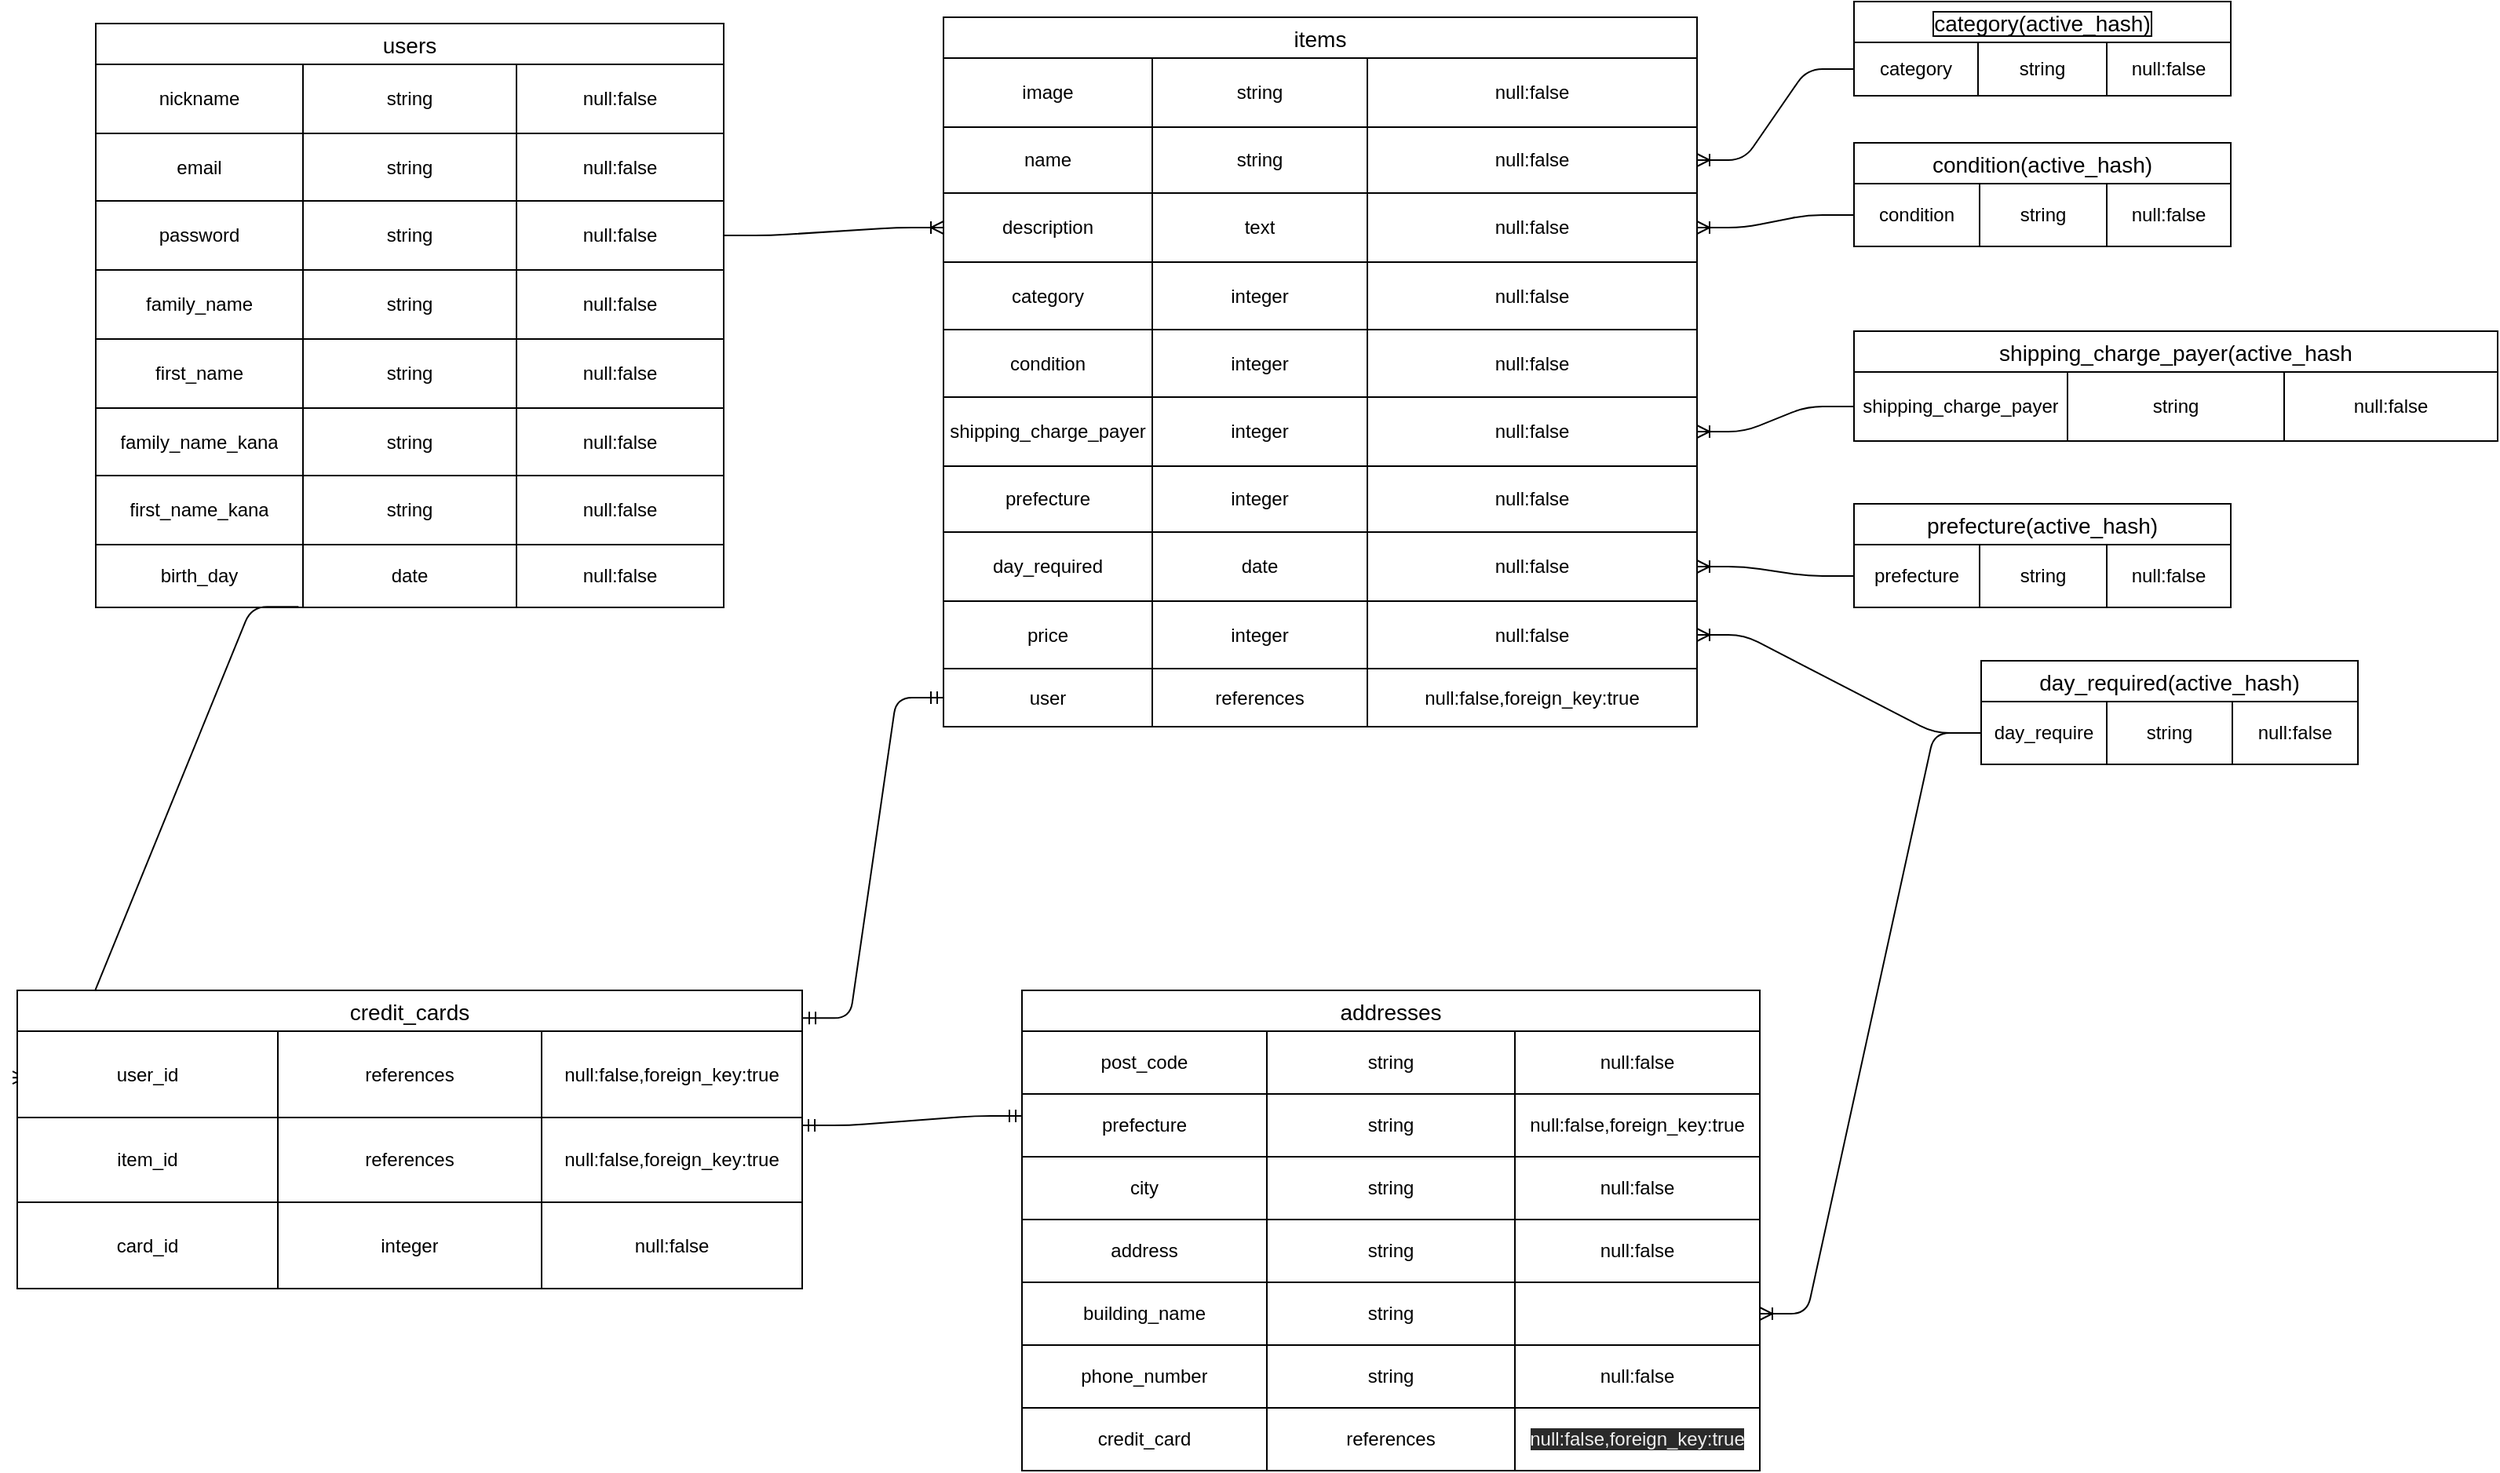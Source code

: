 <mxfile version="13.6.5">
    <diagram id="Ioe0COpA0mMvLBcvBAmR" name="ページ1">
        <mxGraphModel dx="1711" dy="649" grid="1" gridSize="10" guides="1" tooltips="1" connect="0" arrows="0" fold="1" page="1" pageScale="1" pageWidth="827" pageHeight="1169" math="0" shadow="0">
            <root>
                <mxCell id="0"/>
                <mxCell id="1" parent="0"/>
                <mxCell id="202" value="items" style="swimlane;fontStyle=0;childLayout=stackLayout;horizontal=1;startSize=26;horizontalStack=0;resizeParent=1;resizeParentMax=0;resizeLast=0;collapsible=1;marginBottom=0;align=center;fontSize=14;" parent="1" vertex="1">
                    <mxGeometry x="460" y="40" width="480" height="452" as="geometry"/>
                </mxCell>
                <mxCell id="159" value="" style="shape=table;html=1;whiteSpace=wrap;startSize=0;container=1;collapsible=0;childLayout=tableLayout;" parent="202" vertex="1">
                    <mxGeometry y="26" width="480" height="426" as="geometry"/>
                </mxCell>
                <mxCell id="160" value="" style="shape=partialRectangle;html=1;whiteSpace=wrap;collapsible=0;dropTarget=0;pointerEvents=0;fillColor=none;top=0;left=0;bottom=0;right=0;points=[[0,0.5],[1,0.5]];portConstraint=eastwest;" parent="159" vertex="1">
                    <mxGeometry width="480" height="44" as="geometry"/>
                </mxCell>
                <mxCell id="161" value="image" style="shape=partialRectangle;html=1;whiteSpace=wrap;connectable=0;overflow=hidden;fillColor=none;top=0;left=0;bottom=0;right=0;" parent="160" vertex="1">
                    <mxGeometry width="133" height="44" as="geometry"/>
                </mxCell>
                <mxCell id="162" value="string" style="shape=partialRectangle;html=1;whiteSpace=wrap;connectable=0;overflow=hidden;fillColor=none;top=0;left=0;bottom=0;right=0;" parent="160" vertex="1">
                    <mxGeometry x="133" width="137" height="44" as="geometry"/>
                </mxCell>
                <mxCell id="163" value="&lt;span&gt;null:false&lt;/span&gt;" style="shape=partialRectangle;html=1;whiteSpace=wrap;connectable=0;overflow=hidden;fillColor=none;top=0;left=0;bottom=0;right=0;" parent="160" vertex="1">
                    <mxGeometry x="270" width="210" height="44" as="geometry"/>
                </mxCell>
                <mxCell id="164" value="" style="shape=partialRectangle;html=1;whiteSpace=wrap;collapsible=0;dropTarget=0;pointerEvents=0;fillColor=none;top=0;left=0;bottom=0;right=0;points=[[0,0.5],[1,0.5]];portConstraint=eastwest;" parent="159" vertex="1">
                    <mxGeometry y="44" width="480" height="42" as="geometry"/>
                </mxCell>
                <mxCell id="165" value="name" style="shape=partialRectangle;html=1;whiteSpace=wrap;connectable=0;overflow=hidden;fillColor=none;top=0;left=0;bottom=0;right=0;" parent="164" vertex="1">
                    <mxGeometry width="133" height="42" as="geometry"/>
                </mxCell>
                <mxCell id="166" value="string" style="shape=partialRectangle;html=1;whiteSpace=wrap;connectable=0;overflow=hidden;fillColor=none;top=0;left=0;bottom=0;right=0;" parent="164" vertex="1">
                    <mxGeometry x="133" width="137" height="42" as="geometry"/>
                </mxCell>
                <mxCell id="167" value="&lt;span&gt;null:false&lt;/span&gt;" style="shape=partialRectangle;html=1;whiteSpace=wrap;connectable=0;overflow=hidden;fillColor=none;top=0;left=0;bottom=0;right=0;" parent="164" vertex="1">
                    <mxGeometry x="270" width="210" height="42" as="geometry"/>
                </mxCell>
                <mxCell id="168" value="" style="shape=partialRectangle;html=1;whiteSpace=wrap;collapsible=0;dropTarget=0;pointerEvents=0;fillColor=none;top=0;left=0;bottom=0;right=0;points=[[0,0.5],[1,0.5]];portConstraint=eastwest;" parent="159" vertex="1">
                    <mxGeometry y="86" width="480" height="44" as="geometry"/>
                </mxCell>
                <mxCell id="169" value="description" style="shape=partialRectangle;html=1;whiteSpace=wrap;connectable=0;overflow=hidden;fillColor=none;top=0;left=0;bottom=0;right=0;" parent="168" vertex="1">
                    <mxGeometry width="133" height="44" as="geometry"/>
                </mxCell>
                <mxCell id="170" value="text" style="shape=partialRectangle;html=1;whiteSpace=wrap;connectable=0;overflow=hidden;fillColor=none;top=0;left=0;bottom=0;right=0;" parent="168" vertex="1">
                    <mxGeometry x="133" width="137" height="44" as="geometry"/>
                </mxCell>
                <mxCell id="171" value="&lt;span&gt;null:false&lt;/span&gt;" style="shape=partialRectangle;html=1;whiteSpace=wrap;connectable=0;overflow=hidden;fillColor=none;top=0;left=0;bottom=0;right=0;" parent="168" vertex="1">
                    <mxGeometry x="270" width="210" height="44" as="geometry"/>
                </mxCell>
                <mxCell id="172" value="" style="shape=partialRectangle;html=1;whiteSpace=wrap;collapsible=0;dropTarget=0;pointerEvents=0;fillColor=none;top=0;left=0;bottom=0;right=0;points=[[0,0.5],[1,0.5]];portConstraint=eastwest;" parent="159" vertex="1">
                    <mxGeometry y="130" width="480" height="43" as="geometry"/>
                </mxCell>
                <mxCell id="173" value="category" style="shape=partialRectangle;html=1;whiteSpace=wrap;connectable=0;overflow=hidden;fillColor=none;top=0;left=0;bottom=0;right=0;" parent="172" vertex="1">
                    <mxGeometry width="133" height="43" as="geometry"/>
                </mxCell>
                <mxCell id="174" value="integer" style="shape=partialRectangle;html=1;whiteSpace=wrap;connectable=0;overflow=hidden;fillColor=none;top=0;left=0;bottom=0;right=0;" parent="172" vertex="1">
                    <mxGeometry x="133" width="137" height="43" as="geometry"/>
                </mxCell>
                <mxCell id="175" value="&lt;span&gt;null:false&lt;/span&gt;" style="shape=partialRectangle;html=1;whiteSpace=wrap;connectable=0;overflow=hidden;fillColor=none;top=0;left=0;bottom=0;right=0;" parent="172" vertex="1">
                    <mxGeometry x="270" width="210" height="43" as="geometry"/>
                </mxCell>
                <mxCell id="176" value="" style="shape=partialRectangle;html=1;whiteSpace=wrap;collapsible=0;dropTarget=0;pointerEvents=0;fillColor=none;top=0;left=0;bottom=0;right=0;points=[[0,0.5],[1,0.5]];portConstraint=eastwest;" parent="159" vertex="1">
                    <mxGeometry y="173" width="480" height="43" as="geometry"/>
                </mxCell>
                <mxCell id="177" value="condition" style="shape=partialRectangle;html=1;whiteSpace=wrap;connectable=0;overflow=hidden;fillColor=none;top=0;left=0;bottom=0;right=0;" parent="176" vertex="1">
                    <mxGeometry width="133" height="43" as="geometry"/>
                </mxCell>
                <mxCell id="178" value="integer" style="shape=partialRectangle;html=1;whiteSpace=wrap;connectable=0;overflow=hidden;fillColor=none;top=0;left=0;bottom=0;right=0;" parent="176" vertex="1">
                    <mxGeometry x="133" width="137" height="43" as="geometry"/>
                </mxCell>
                <mxCell id="179" value="&lt;span&gt;null:false&lt;/span&gt;" style="shape=partialRectangle;html=1;whiteSpace=wrap;connectable=0;overflow=hidden;fillColor=none;top=0;left=0;bottom=0;right=0;" parent="176" vertex="1">
                    <mxGeometry x="270" width="210" height="43" as="geometry"/>
                </mxCell>
                <mxCell id="180" value="" style="shape=partialRectangle;html=1;whiteSpace=wrap;collapsible=0;dropTarget=0;pointerEvents=0;fillColor=none;top=0;left=0;bottom=0;right=0;points=[[0,0.5],[1,0.5]];portConstraint=eastwest;" parent="159" vertex="1">
                    <mxGeometry y="216" width="480" height="44" as="geometry"/>
                </mxCell>
                <mxCell id="181" value="shipping_charge_payer" style="shape=partialRectangle;html=1;whiteSpace=wrap;connectable=0;overflow=hidden;fillColor=none;top=0;left=0;bottom=0;right=0;" parent="180" vertex="1">
                    <mxGeometry width="133" height="44" as="geometry"/>
                </mxCell>
                <mxCell id="182" value="integer" style="shape=partialRectangle;html=1;whiteSpace=wrap;connectable=0;overflow=hidden;fillColor=none;top=0;left=0;bottom=0;right=0;" parent="180" vertex="1">
                    <mxGeometry x="133" width="137" height="44" as="geometry"/>
                </mxCell>
                <mxCell id="183" value="&lt;span&gt;null:false&lt;/span&gt;" style="shape=partialRectangle;html=1;whiteSpace=wrap;connectable=0;overflow=hidden;fillColor=none;top=0;left=0;bottom=0;right=0;" parent="180" vertex="1">
                    <mxGeometry x="270" width="210" height="44" as="geometry"/>
                </mxCell>
                <mxCell id="184" value="" style="shape=partialRectangle;html=1;whiteSpace=wrap;collapsible=0;dropTarget=0;pointerEvents=0;fillColor=none;top=0;left=0;bottom=0;right=0;points=[[0,0.5],[1,0.5]];portConstraint=eastwest;" parent="159" vertex="1">
                    <mxGeometry y="260" width="480" height="42" as="geometry"/>
                </mxCell>
                <mxCell id="185" value="prefecture" style="shape=partialRectangle;html=1;whiteSpace=wrap;connectable=0;overflow=hidden;fillColor=none;top=0;left=0;bottom=0;right=0;" parent="184" vertex="1">
                    <mxGeometry width="133" height="42" as="geometry"/>
                </mxCell>
                <mxCell id="186" value="&lt;span&gt;integer&lt;/span&gt;" style="shape=partialRectangle;html=1;whiteSpace=wrap;connectable=0;overflow=hidden;fillColor=none;top=0;left=0;bottom=0;right=0;" parent="184" vertex="1">
                    <mxGeometry x="133" width="137" height="42" as="geometry"/>
                </mxCell>
                <mxCell id="187" value="&lt;span&gt;null:false&lt;/span&gt;" style="shape=partialRectangle;html=1;whiteSpace=wrap;connectable=0;overflow=hidden;fillColor=none;top=0;left=0;bottom=0;right=0;" parent="184" vertex="1">
                    <mxGeometry x="270" width="210" height="42" as="geometry"/>
                </mxCell>
                <mxCell id="188" value="" style="shape=partialRectangle;html=1;whiteSpace=wrap;collapsible=0;dropTarget=0;pointerEvents=0;fillColor=none;top=0;left=0;bottom=0;right=0;points=[[0,0.5],[1,0.5]];portConstraint=eastwest;" parent="159" vertex="1">
                    <mxGeometry y="302" width="480" height="44" as="geometry"/>
                </mxCell>
                <mxCell id="189" value="day_required" style="shape=partialRectangle;html=1;whiteSpace=wrap;connectable=0;overflow=hidden;fillColor=none;top=0;left=0;bottom=0;right=0;" parent="188" vertex="1">
                    <mxGeometry width="133" height="44" as="geometry"/>
                </mxCell>
                <mxCell id="190" value="date" style="shape=partialRectangle;html=1;whiteSpace=wrap;connectable=0;overflow=hidden;fillColor=none;top=0;left=0;bottom=0;right=0;" parent="188" vertex="1">
                    <mxGeometry x="133" width="137" height="44" as="geometry"/>
                </mxCell>
                <mxCell id="191" value="&lt;span&gt;null:false&lt;/span&gt;" style="shape=partialRectangle;html=1;whiteSpace=wrap;connectable=0;overflow=hidden;fillColor=none;top=0;left=0;bottom=0;right=0;" parent="188" vertex="1">
                    <mxGeometry x="270" width="210" height="44" as="geometry"/>
                </mxCell>
                <mxCell id="192" value="" style="shape=partialRectangle;html=1;whiteSpace=wrap;collapsible=0;dropTarget=0;pointerEvents=0;fillColor=none;top=0;left=0;bottom=0;right=0;points=[[0,0.5],[1,0.5]];portConstraint=eastwest;" parent="159" vertex="1">
                    <mxGeometry y="346" width="480" height="43" as="geometry"/>
                </mxCell>
                <mxCell id="193" value="price" style="shape=partialRectangle;html=1;whiteSpace=wrap;connectable=0;overflow=hidden;fillColor=none;top=0;left=0;bottom=0;right=0;" parent="192" vertex="1">
                    <mxGeometry width="133" height="43" as="geometry"/>
                </mxCell>
                <mxCell id="194" value="integer" style="shape=partialRectangle;html=1;whiteSpace=wrap;connectable=0;overflow=hidden;fillColor=none;top=0;left=0;bottom=0;right=0;" parent="192" vertex="1">
                    <mxGeometry x="133" width="137" height="43" as="geometry"/>
                </mxCell>
                <mxCell id="195" value="&lt;span&gt;null:false&lt;/span&gt;" style="shape=partialRectangle;html=1;whiteSpace=wrap;connectable=0;overflow=hidden;fillColor=none;top=0;left=0;bottom=0;right=0;" parent="192" vertex="1">
                    <mxGeometry x="270" width="210" height="43" as="geometry"/>
                </mxCell>
                <mxCell id="207" value="" style="shape=partialRectangle;html=1;whiteSpace=wrap;collapsible=0;dropTarget=0;pointerEvents=0;fillColor=none;top=0;left=0;bottom=0;right=0;points=[[0,0.5],[1,0.5]];portConstraint=eastwest;" parent="159" vertex="1">
                    <mxGeometry y="389" width="480" height="37" as="geometry"/>
                </mxCell>
                <mxCell id="208" value="user" style="shape=partialRectangle;html=1;whiteSpace=wrap;connectable=0;overflow=hidden;fillColor=none;top=0;left=0;bottom=0;right=0;" parent="207" vertex="1">
                    <mxGeometry width="133" height="37" as="geometry"/>
                </mxCell>
                <mxCell id="209" value="references" style="shape=partialRectangle;html=1;whiteSpace=wrap;connectable=0;overflow=hidden;fillColor=none;top=0;left=0;bottom=0;right=0;" parent="207" vertex="1">
                    <mxGeometry x="133" width="137" height="37" as="geometry"/>
                </mxCell>
                <mxCell id="210" value="&lt;span&gt;null:false,foreign_key:true&lt;br&gt;&lt;/span&gt;" style="shape=partialRectangle;html=1;whiteSpace=wrap;connectable=0;overflow=hidden;fillColor=none;top=0;left=0;bottom=0;right=0;" parent="207" vertex="1">
                    <mxGeometry x="270" width="210" height="37" as="geometry"/>
                </mxCell>
                <mxCell id="252" value="shipping_charge_payer(active_hash" style="swimlane;fontStyle=0;childLayout=stackLayout;horizontal=1;startSize=26;horizontalStack=0;resizeParent=1;resizeParentMax=0;resizeLast=0;collapsible=1;marginBottom=0;align=center;fontSize=14;" parent="1" vertex="1">
                    <mxGeometry x="1040" y="240" width="410" height="70" as="geometry"/>
                </mxCell>
                <mxCell id="232" value="" style="shape=table;html=1;whiteSpace=wrap;startSize=0;container=1;collapsible=0;childLayout=tableLayout;" parent="252" vertex="1">
                    <mxGeometry y="26" width="410" height="44" as="geometry"/>
                </mxCell>
                <mxCell id="233" value="" style="shape=partialRectangle;html=1;whiteSpace=wrap;collapsible=0;dropTarget=0;pointerEvents=0;fillColor=none;top=0;left=0;bottom=0;right=0;points=[[0,0.5],[1,0.5]];portConstraint=eastwest;" parent="232" vertex="1">
                    <mxGeometry width="410" height="44" as="geometry"/>
                </mxCell>
                <mxCell id="234" value="shipping_charge_payer" style="shape=partialRectangle;html=1;whiteSpace=wrap;connectable=0;overflow=hidden;fillColor=none;top=0;left=0;bottom=0;right=0;" parent="233" vertex="1">
                    <mxGeometry width="136" height="44" as="geometry"/>
                </mxCell>
                <mxCell id="235" value="&lt;span&gt;string&lt;/span&gt;" style="shape=partialRectangle;html=1;whiteSpace=wrap;connectable=0;overflow=hidden;fillColor=none;top=0;left=0;bottom=0;right=0;" parent="233" vertex="1">
                    <mxGeometry x="136" width="138" height="44" as="geometry"/>
                </mxCell>
                <mxCell id="236" value="&lt;span&gt;null:false&lt;/span&gt;" style="shape=partialRectangle;html=1;whiteSpace=wrap;connectable=0;overflow=hidden;fillColor=none;top=0;left=0;bottom=0;right=0;" parent="233" vertex="1">
                    <mxGeometry x="274" width="136" height="44" as="geometry"/>
                </mxCell>
                <mxCell id="253" value="condition(active_hash)" style="swimlane;fontStyle=0;childLayout=stackLayout;horizontal=1;startSize=26;horizontalStack=0;resizeParent=1;resizeParentMax=0;resizeLast=0;collapsible=1;marginBottom=0;align=center;fontSize=14;" parent="1" vertex="1">
                    <mxGeometry x="1040" y="120" width="240" height="66" as="geometry"/>
                </mxCell>
                <mxCell id="237" value="" style="shape=table;html=1;whiteSpace=wrap;startSize=0;container=1;collapsible=0;childLayout=tableLayout;" parent="253" vertex="1">
                    <mxGeometry y="26" width="240" height="40" as="geometry"/>
                </mxCell>
                <mxCell id="238" value="" style="shape=partialRectangle;html=1;whiteSpace=wrap;collapsible=0;dropTarget=0;pointerEvents=0;fillColor=none;top=0;left=0;bottom=0;right=0;points=[[0,0.5],[1,0.5]];portConstraint=eastwest;" parent="237" vertex="1">
                    <mxGeometry width="240" height="40" as="geometry"/>
                </mxCell>
                <mxCell id="239" value="condition" style="shape=partialRectangle;html=1;whiteSpace=wrap;connectable=0;overflow=hidden;fillColor=none;top=0;left=0;bottom=0;right=0;" parent="238" vertex="1">
                    <mxGeometry width="80" height="40" as="geometry"/>
                </mxCell>
                <mxCell id="240" value="&lt;span&gt;string&lt;/span&gt;" style="shape=partialRectangle;html=1;whiteSpace=wrap;connectable=0;overflow=hidden;fillColor=none;top=0;left=0;bottom=0;right=0;" parent="238" vertex="1">
                    <mxGeometry x="80" width="81" height="40" as="geometry"/>
                </mxCell>
                <mxCell id="241" value="&lt;span&gt;null:false&lt;/span&gt;" style="shape=partialRectangle;html=1;whiteSpace=wrap;connectable=0;overflow=hidden;fillColor=none;top=0;left=0;bottom=0;right=0;" parent="238" vertex="1">
                    <mxGeometry x="161" width="79" height="40" as="geometry"/>
                </mxCell>
                <mxCell id="251" value="prefecture(active_hash)" style="swimlane;fontStyle=0;childLayout=stackLayout;horizontal=1;startSize=26;horizontalStack=0;resizeParent=1;resizeParentMax=0;resizeLast=0;collapsible=1;marginBottom=0;align=center;fontSize=14;" parent="1" vertex="1">
                    <mxGeometry x="1040" y="350" width="240" height="66" as="geometry"/>
                </mxCell>
                <mxCell id="227" value="" style="shape=table;html=1;whiteSpace=wrap;startSize=0;container=1;collapsible=0;childLayout=tableLayout;" parent="251" vertex="1">
                    <mxGeometry y="26" width="240" height="40" as="geometry"/>
                </mxCell>
                <mxCell id="228" value="" style="shape=partialRectangle;html=1;whiteSpace=wrap;collapsible=0;dropTarget=0;pointerEvents=0;fillColor=none;top=0;left=0;bottom=0;right=0;points=[[0,0.5],[1,0.5]];portConstraint=eastwest;" parent="227" vertex="1">
                    <mxGeometry width="240" height="40" as="geometry"/>
                </mxCell>
                <mxCell id="229" value="prefecture" style="shape=partialRectangle;html=1;whiteSpace=wrap;connectable=0;overflow=hidden;fillColor=none;top=0;left=0;bottom=0;right=0;" parent="228" vertex="1">
                    <mxGeometry width="80" height="40" as="geometry"/>
                </mxCell>
                <mxCell id="230" value="&lt;span&gt;string&lt;/span&gt;" style="shape=partialRectangle;html=1;whiteSpace=wrap;connectable=0;overflow=hidden;fillColor=none;top=0;left=0;bottom=0;right=0;" parent="228" vertex="1">
                    <mxGeometry x="80" width="81" height="40" as="geometry"/>
                </mxCell>
                <mxCell id="231" value="&lt;span&gt;null:false&lt;/span&gt;" style="shape=partialRectangle;html=1;whiteSpace=wrap;connectable=0;overflow=hidden;fillColor=none;top=0;left=0;bottom=0;right=0;" parent="228" vertex="1">
                    <mxGeometry x="161" width="79" height="40" as="geometry"/>
                </mxCell>
                <mxCell id="247" value="category(active_hash)" style="swimlane;fontStyle=0;childLayout=stackLayout;horizontal=1;startSize=26;horizontalStack=0;resizeParent=1;resizeParentMax=0;resizeLast=0;collapsible=1;marginBottom=0;align=center;fontSize=14;labelBorderColor=#000000;" parent="1" vertex="1">
                    <mxGeometry x="1040" y="30" width="240" height="60" as="geometry"/>
                </mxCell>
                <mxCell id="222" value="" style="shape=table;html=1;whiteSpace=wrap;startSize=0;container=1;collapsible=0;childLayout=tableLayout;" parent="247" vertex="1">
                    <mxGeometry y="26" width="240" height="34" as="geometry"/>
                </mxCell>
                <mxCell id="223" value="" style="shape=partialRectangle;html=1;whiteSpace=wrap;collapsible=0;dropTarget=0;pointerEvents=0;fillColor=none;top=0;left=0;bottom=0;right=0;points=[[0,0.5],[1,0.5]];portConstraint=eastwest;" parent="222" vertex="1">
                    <mxGeometry width="240" height="34" as="geometry"/>
                </mxCell>
                <mxCell id="224" value="category" style="shape=partialRectangle;html=1;whiteSpace=wrap;connectable=0;overflow=hidden;fillColor=none;top=0;left=0;bottom=0;right=0;" parent="223" vertex="1">
                    <mxGeometry width="79" height="34" as="geometry"/>
                </mxCell>
                <mxCell id="225" value="string" style="shape=partialRectangle;html=1;whiteSpace=wrap;connectable=0;overflow=hidden;fillColor=none;top=0;left=0;bottom=0;right=0;" parent="223" vertex="1">
                    <mxGeometry x="79" width="82" height="34" as="geometry"/>
                </mxCell>
                <mxCell id="226" value="null:false" style="shape=partialRectangle;html=1;whiteSpace=wrap;connectable=0;overflow=hidden;fillColor=none;top=0;left=0;bottom=0;right=0;" parent="223" vertex="1">
                    <mxGeometry x="161" width="79" height="34" as="geometry"/>
                </mxCell>
                <mxCell id="254" value="" style="edgeStyle=entityRelationEdgeStyle;fontSize=12;html=1;endArrow=ERoneToMany;" edge="1" parent="1" source="238" target="168">
                    <mxGeometry width="100" height="100" relative="1" as="geometry">
                        <mxPoint x="940" y="216" as="sourcePoint"/>
                        <mxPoint x="1020" y="140" as="targetPoint"/>
                    </mxGeometry>
                </mxCell>
                <mxCell id="255" value="" style="edgeStyle=entityRelationEdgeStyle;fontSize=12;html=1;endArrow=ERoneToMany;" edge="1" parent="1" source="223" target="164">
                    <mxGeometry width="100" height="100" relative="1" as="geometry">
                        <mxPoint x="990" y="60" as="sourcePoint"/>
                        <mxPoint x="1030" y="150" as="targetPoint"/>
                    </mxGeometry>
                </mxCell>
                <mxCell id="256" value="" style="edgeStyle=entityRelationEdgeStyle;fontSize=12;html=1;endArrow=ERoneToMany;" edge="1" parent="1" source="233" target="180">
                    <mxGeometry width="100" height="100" relative="1" as="geometry">
                        <mxPoint x="830" y="250" as="sourcePoint"/>
                        <mxPoint x="930" y="150" as="targetPoint"/>
                    </mxGeometry>
                </mxCell>
                <mxCell id="257" value="" style="edgeStyle=entityRelationEdgeStyle;fontSize=12;html=1;endArrow=ERoneToMany;" edge="1" parent="1" source="228" target="188">
                    <mxGeometry width="100" height="100" relative="1" as="geometry">
                        <mxPoint x="1030" y="390" as="sourcePoint"/>
                        <mxPoint x="930" y="150" as="targetPoint"/>
                    </mxGeometry>
                </mxCell>
                <mxCell id="258" value="" style="edgeStyle=entityRelationEdgeStyle;fontSize=12;html=1;endArrow=ERoneToMany;" edge="1" parent="1" source="213" target="192">
                    <mxGeometry width="100" height="100" relative="1" as="geometry">
                        <mxPoint x="1030" y="490" as="sourcePoint"/>
                        <mxPoint x="930" y="150" as="targetPoint"/>
                    </mxGeometry>
                </mxCell>
                <mxCell id="120" value="users" style="swimlane;fontStyle=0;childLayout=stackLayout;horizontal=1;startSize=26;horizontalStack=0;resizeParent=1;resizeParentMax=0;resizeLast=0;collapsible=1;marginBottom=0;align=center;fontSize=14;" parent="1" vertex="1">
                    <mxGeometry x="-80" y="44" width="400" height="372" as="geometry"/>
                </mxCell>
                <mxCell id="124" value="" style="shape=table;html=1;whiteSpace=wrap;startSize=0;container=1;collapsible=0;childLayout=tableLayout;" parent="120" vertex="1">
                    <mxGeometry y="26" width="400" height="346" as="geometry"/>
                </mxCell>
                <mxCell id="125" value="" style="shape=partialRectangle;html=1;whiteSpace=wrap;collapsible=0;dropTarget=0;pointerEvents=0;fillColor=none;top=0;left=0;bottom=0;right=0;points=[[0,0.5],[1,0.5]];portConstraint=eastwest;" parent="124" vertex="1">
                    <mxGeometry width="400" height="44" as="geometry"/>
                </mxCell>
                <mxCell id="126" value="nickname" style="shape=partialRectangle;html=1;whiteSpace=wrap;connectable=0;overflow=hidden;fillColor=none;top=0;left=0;bottom=0;right=0;" parent="125" vertex="1">
                    <mxGeometry width="132" height="44" as="geometry"/>
                </mxCell>
                <mxCell id="127" value="string" style="shape=partialRectangle;html=1;whiteSpace=wrap;connectable=0;overflow=hidden;fillColor=none;top=0;left=0;bottom=0;right=0;" parent="125" vertex="1">
                    <mxGeometry x="132" width="136" height="44" as="geometry"/>
                </mxCell>
                <mxCell id="128" value="null:false" style="shape=partialRectangle;html=1;whiteSpace=wrap;connectable=0;overflow=hidden;fillColor=none;top=0;left=0;bottom=0;right=0;" parent="125" vertex="1">
                    <mxGeometry x="268" width="132" height="44" as="geometry"/>
                </mxCell>
                <mxCell id="129" value="" style="shape=partialRectangle;html=1;whiteSpace=wrap;collapsible=0;dropTarget=0;pointerEvents=0;fillColor=none;top=0;left=0;bottom=0;right=0;points=[[0,0.5],[1,0.5]];portConstraint=eastwest;" parent="124" vertex="1">
                    <mxGeometry y="44" width="400" height="43" as="geometry"/>
                </mxCell>
                <mxCell id="130" value="email" style="shape=partialRectangle;html=1;whiteSpace=wrap;connectable=0;overflow=hidden;fillColor=none;top=0;left=0;bottom=0;right=0;" parent="129" vertex="1">
                    <mxGeometry width="132" height="43" as="geometry"/>
                </mxCell>
                <mxCell id="131" value="&lt;span&gt;string&lt;/span&gt;" style="shape=partialRectangle;html=1;whiteSpace=wrap;connectable=0;overflow=hidden;fillColor=none;top=0;left=0;bottom=0;right=0;" parent="129" vertex="1">
                    <mxGeometry x="132" width="136" height="43" as="geometry"/>
                </mxCell>
                <mxCell id="132" value="&lt;span&gt;null:false&lt;/span&gt;" style="shape=partialRectangle;html=1;whiteSpace=wrap;connectable=0;overflow=hidden;fillColor=none;top=0;left=0;bottom=0;right=0;" parent="129" vertex="1">
                    <mxGeometry x="268" width="132" height="43" as="geometry"/>
                </mxCell>
                <mxCell id="133" value="" style="shape=partialRectangle;html=1;whiteSpace=wrap;collapsible=0;dropTarget=0;pointerEvents=0;fillColor=none;top=0;left=0;bottom=0;right=0;points=[[0,0.5],[1,0.5]];portConstraint=eastwest;" parent="124" vertex="1">
                    <mxGeometry y="87" width="400" height="44" as="geometry"/>
                </mxCell>
                <mxCell id="134" value="password" style="shape=partialRectangle;html=1;whiteSpace=wrap;connectable=0;overflow=hidden;fillColor=none;top=0;left=0;bottom=0;right=0;" parent="133" vertex="1">
                    <mxGeometry width="132" height="44" as="geometry"/>
                </mxCell>
                <mxCell id="135" value="&lt;span&gt;string&lt;/span&gt;" style="shape=partialRectangle;html=1;whiteSpace=wrap;connectable=0;overflow=hidden;fillColor=none;top=0;left=0;bottom=0;right=0;" parent="133" vertex="1">
                    <mxGeometry x="132" width="136" height="44" as="geometry"/>
                </mxCell>
                <mxCell id="136" value="&lt;span&gt;null:false&lt;/span&gt;" style="shape=partialRectangle;html=1;whiteSpace=wrap;connectable=0;overflow=hidden;fillColor=none;top=0;left=0;bottom=0;right=0;" parent="133" vertex="1">
                    <mxGeometry x="268" width="132" height="44" as="geometry"/>
                </mxCell>
                <mxCell id="137" value="" style="shape=partialRectangle;html=1;whiteSpace=wrap;collapsible=0;dropTarget=0;pointerEvents=0;fillColor=none;top=0;left=0;bottom=0;right=0;points=[[0,0.5],[1,0.5]];portConstraint=eastwest;" parent="124" vertex="1">
                    <mxGeometry y="131" width="400" height="44" as="geometry"/>
                </mxCell>
                <mxCell id="138" value="family_name" style="shape=partialRectangle;html=1;whiteSpace=wrap;connectable=0;overflow=hidden;fillColor=none;top=0;left=0;bottom=0;right=0;" parent="137" vertex="1">
                    <mxGeometry width="132" height="44" as="geometry"/>
                </mxCell>
                <mxCell id="139" value="&lt;span&gt;string&lt;/span&gt;" style="shape=partialRectangle;html=1;whiteSpace=wrap;connectable=0;overflow=hidden;fillColor=none;top=0;left=0;bottom=0;right=0;" parent="137" vertex="1">
                    <mxGeometry x="132" width="136" height="44" as="geometry"/>
                </mxCell>
                <mxCell id="140" value="&lt;span&gt;null:false&lt;/span&gt;" style="shape=partialRectangle;html=1;whiteSpace=wrap;connectable=0;overflow=hidden;fillColor=none;top=0;left=0;bottom=0;right=0;" parent="137" vertex="1">
                    <mxGeometry x="268" width="132" height="44" as="geometry"/>
                </mxCell>
                <mxCell id="141" value="" style="shape=partialRectangle;html=1;whiteSpace=wrap;collapsible=0;dropTarget=0;pointerEvents=0;fillColor=none;top=0;left=0;bottom=0;right=0;points=[[0,0.5],[1,0.5]];portConstraint=eastwest;" parent="124" vertex="1">
                    <mxGeometry y="175" width="400" height="44" as="geometry"/>
                </mxCell>
                <mxCell id="142" value="first_name" style="shape=partialRectangle;html=1;whiteSpace=wrap;connectable=0;overflow=hidden;fillColor=none;top=0;left=0;bottom=0;right=0;" parent="141" vertex="1">
                    <mxGeometry width="132" height="44" as="geometry"/>
                </mxCell>
                <mxCell id="143" value="&lt;span&gt;string&lt;/span&gt;" style="shape=partialRectangle;html=1;whiteSpace=wrap;connectable=0;overflow=hidden;fillColor=none;top=0;left=0;bottom=0;right=0;" parent="141" vertex="1">
                    <mxGeometry x="132" width="136" height="44" as="geometry"/>
                </mxCell>
                <mxCell id="144" value="&lt;span&gt;null:false&lt;/span&gt;" style="shape=partialRectangle;html=1;whiteSpace=wrap;connectable=0;overflow=hidden;fillColor=none;top=0;left=0;bottom=0;right=0;" parent="141" vertex="1">
                    <mxGeometry x="268" width="132" height="44" as="geometry"/>
                </mxCell>
                <mxCell id="145" value="" style="shape=partialRectangle;html=1;whiteSpace=wrap;collapsible=0;dropTarget=0;pointerEvents=0;fillColor=none;top=0;left=0;bottom=0;right=0;points=[[0,0.5],[1,0.5]];portConstraint=eastwest;" parent="124" vertex="1">
                    <mxGeometry y="219" width="400" height="43" as="geometry"/>
                </mxCell>
                <mxCell id="146" value="family_name_kana" style="shape=partialRectangle;html=1;whiteSpace=wrap;connectable=0;overflow=hidden;fillColor=none;top=0;left=0;bottom=0;right=0;" parent="145" vertex="1">
                    <mxGeometry width="132" height="43" as="geometry"/>
                </mxCell>
                <mxCell id="147" value="&lt;span&gt;string&lt;/span&gt;" style="shape=partialRectangle;html=1;whiteSpace=wrap;connectable=0;overflow=hidden;fillColor=none;top=0;left=0;bottom=0;right=0;" parent="145" vertex="1">
                    <mxGeometry x="132" width="136" height="43" as="geometry"/>
                </mxCell>
                <mxCell id="148" value="&lt;span&gt;null:false&lt;/span&gt;" style="shape=partialRectangle;html=1;whiteSpace=wrap;connectable=0;overflow=hidden;fillColor=none;top=0;left=0;bottom=0;right=0;" parent="145" vertex="1">
                    <mxGeometry x="268" width="132" height="43" as="geometry"/>
                </mxCell>
                <mxCell id="149" value="" style="shape=partialRectangle;html=1;whiteSpace=wrap;collapsible=0;dropTarget=0;pointerEvents=0;fillColor=none;top=0;left=0;bottom=0;right=0;points=[[0,0.5],[1,0.5]];portConstraint=eastwest;" parent="124" vertex="1">
                    <mxGeometry y="262" width="400" height="44" as="geometry"/>
                </mxCell>
                <mxCell id="150" value="first_name_kana" style="shape=partialRectangle;html=1;whiteSpace=wrap;connectable=0;overflow=hidden;fillColor=none;top=0;left=0;bottom=0;right=0;" parent="149" vertex="1">
                    <mxGeometry width="132" height="44" as="geometry"/>
                </mxCell>
                <mxCell id="151" value="&lt;span&gt;string&lt;/span&gt;" style="shape=partialRectangle;html=1;whiteSpace=wrap;connectable=0;overflow=hidden;fillColor=none;top=0;left=0;bottom=0;right=0;" parent="149" vertex="1">
                    <mxGeometry x="132" width="136" height="44" as="geometry"/>
                </mxCell>
                <mxCell id="152" value="&lt;span&gt;null:false&lt;/span&gt;" style="shape=partialRectangle;html=1;whiteSpace=wrap;connectable=0;overflow=hidden;fillColor=none;top=0;left=0;bottom=0;right=0;" parent="149" vertex="1">
                    <mxGeometry x="268" width="132" height="44" as="geometry"/>
                </mxCell>
                <mxCell id="154" value="" style="shape=partialRectangle;html=1;whiteSpace=wrap;collapsible=0;dropTarget=0;pointerEvents=0;fillColor=none;top=0;left=0;bottom=0;right=0;points=[[0,0.5],[1,0.5]];portConstraint=eastwest;" parent="124" vertex="1">
                    <mxGeometry y="306" width="400" height="40" as="geometry"/>
                </mxCell>
                <mxCell id="155" value="birth_day" style="shape=partialRectangle;html=1;whiteSpace=wrap;connectable=0;overflow=hidden;fillColor=none;top=0;left=0;bottom=0;right=0;" parent="154" vertex="1">
                    <mxGeometry width="132" height="40" as="geometry"/>
                </mxCell>
                <mxCell id="156" value="date" style="shape=partialRectangle;html=1;whiteSpace=wrap;connectable=0;overflow=hidden;fillColor=none;top=0;left=0;bottom=0;right=0;" parent="154" vertex="1">
                    <mxGeometry x="132" width="136" height="40" as="geometry"/>
                </mxCell>
                <mxCell id="157" value="&lt;span&gt;null:false&lt;/span&gt;" style="shape=partialRectangle;html=1;whiteSpace=wrap;connectable=0;overflow=hidden;fillColor=none;top=0;left=0;bottom=0;right=0;" parent="154" vertex="1">
                    <mxGeometry x="268" width="132" height="40" as="geometry"/>
                </mxCell>
                <mxCell id="309" value="" style="edgeStyle=entityRelationEdgeStyle;fontSize=12;html=1;endArrow=ERoneToMany;" edge="1" parent="1" source="133" target="168">
                    <mxGeometry width="100" height="100" relative="1" as="geometry">
                        <mxPoint x="240" y="200" as="sourcePoint"/>
                        <mxPoint x="340" y="100" as="targetPoint"/>
                    </mxGeometry>
                </mxCell>
                <mxCell id="310" value="" style="edgeStyle=entityRelationEdgeStyle;fontSize=12;html=1;endArrow=ERoneToMany;" edge="1" parent="1" source="213" target="276">
                    <mxGeometry width="100" height="100" relative="1" as="geometry">
                        <mxPoint x="710" y="740" as="sourcePoint"/>
                        <mxPoint x="1068" y="780" as="targetPoint"/>
                    </mxGeometry>
                </mxCell>
                <mxCell id="288" value="addresses" style="swimlane;fontStyle=0;childLayout=stackLayout;horizontal=1;startSize=26;horizontalStack=0;resizeParent=1;resizeParentMax=0;resizeLast=0;collapsible=1;marginBottom=0;align=center;fontSize=14;" vertex="1" parent="1">
                    <mxGeometry x="510" y="660" width="470" height="306" as="geometry"/>
                </mxCell>
                <mxCell id="259" value="" style="shape=table;html=1;whiteSpace=wrap;startSize=0;container=1;collapsible=0;childLayout=tableLayout;" vertex="1" parent="288">
                    <mxGeometry y="26" width="470" height="280" as="geometry"/>
                </mxCell>
                <mxCell id="260" value="" style="shape=partialRectangle;html=1;whiteSpace=wrap;collapsible=0;dropTarget=0;pointerEvents=0;fillColor=none;top=0;left=0;bottom=0;right=0;points=[[0,0.5],[1,0.5]];portConstraint=eastwest;" vertex="1" parent="259">
                    <mxGeometry width="470" height="40" as="geometry"/>
                </mxCell>
                <mxCell id="261" value="post_code" style="shape=partialRectangle;html=1;whiteSpace=wrap;connectable=0;overflow=hidden;fillColor=none;top=0;left=0;bottom=0;right=0;" vertex="1" parent="260">
                    <mxGeometry width="156" height="40" as="geometry"/>
                </mxCell>
                <mxCell id="262" value="string" style="shape=partialRectangle;html=1;whiteSpace=wrap;connectable=0;overflow=hidden;fillColor=none;top=0;left=0;bottom=0;right=0;" vertex="1" parent="260">
                    <mxGeometry x="156" width="158" height="40" as="geometry"/>
                </mxCell>
                <mxCell id="263" value="null:false" style="shape=partialRectangle;html=1;whiteSpace=wrap;connectable=0;overflow=hidden;fillColor=none;top=0;left=0;bottom=0;right=0;" vertex="1" parent="260">
                    <mxGeometry x="314" width="156" height="40" as="geometry"/>
                </mxCell>
                <mxCell id="264" value="" style="shape=partialRectangle;html=1;whiteSpace=wrap;collapsible=0;dropTarget=0;pointerEvents=0;fillColor=none;top=0;left=0;bottom=0;right=0;points=[[0,0.5],[1,0.5]];portConstraint=eastwest;" vertex="1" parent="259">
                    <mxGeometry y="40" width="470" height="40" as="geometry"/>
                </mxCell>
                <mxCell id="265" value="prefecture" style="shape=partialRectangle;html=1;whiteSpace=wrap;connectable=0;overflow=hidden;fillColor=none;top=0;left=0;bottom=0;right=0;" vertex="1" parent="264">
                    <mxGeometry width="156" height="40" as="geometry"/>
                </mxCell>
                <mxCell id="266" value="string" style="shape=partialRectangle;html=1;whiteSpace=wrap;connectable=0;overflow=hidden;fillColor=none;top=0;left=0;bottom=0;right=0;" vertex="1" parent="264">
                    <mxGeometry x="156" width="158" height="40" as="geometry"/>
                </mxCell>
                <mxCell id="267" value="&lt;span&gt;null:false,foreign_key:true&lt;/span&gt;" style="shape=partialRectangle;html=1;whiteSpace=wrap;connectable=0;overflow=hidden;fillColor=none;top=0;left=0;bottom=0;right=0;" vertex="1" parent="264">
                    <mxGeometry x="314" width="156" height="40" as="geometry"/>
                </mxCell>
                <mxCell id="268" value="" style="shape=partialRectangle;html=1;whiteSpace=wrap;collapsible=0;dropTarget=0;pointerEvents=0;fillColor=none;top=0;left=0;bottom=0;right=0;points=[[0,0.5],[1,0.5]];portConstraint=eastwest;" vertex="1" parent="259">
                    <mxGeometry y="80" width="470" height="40" as="geometry"/>
                </mxCell>
                <mxCell id="269" value="city" style="shape=partialRectangle;html=1;whiteSpace=wrap;connectable=0;overflow=hidden;fillColor=none;top=0;left=0;bottom=0;right=0;" vertex="1" parent="268">
                    <mxGeometry width="156" height="40" as="geometry"/>
                </mxCell>
                <mxCell id="270" value="string" style="shape=partialRectangle;html=1;whiteSpace=wrap;connectable=0;overflow=hidden;fillColor=none;top=0;left=0;bottom=0;right=0;" vertex="1" parent="268">
                    <mxGeometry x="156" width="158" height="40" as="geometry"/>
                </mxCell>
                <mxCell id="271" value="&lt;span&gt;null:false&lt;/span&gt;" style="shape=partialRectangle;html=1;whiteSpace=wrap;connectable=0;overflow=hidden;fillColor=none;top=0;left=0;bottom=0;right=0;" vertex="1" parent="268">
                    <mxGeometry x="314" width="156" height="40" as="geometry"/>
                </mxCell>
                <mxCell id="272" value="" style="shape=partialRectangle;html=1;whiteSpace=wrap;collapsible=0;dropTarget=0;pointerEvents=0;fillColor=none;top=0;left=0;bottom=0;right=0;points=[[0,0.5],[1,0.5]];portConstraint=eastwest;" vertex="1" parent="259">
                    <mxGeometry y="120" width="470" height="40" as="geometry"/>
                </mxCell>
                <mxCell id="273" value="address" style="shape=partialRectangle;html=1;whiteSpace=wrap;connectable=0;overflow=hidden;fillColor=none;top=0;left=0;bottom=0;right=0;" vertex="1" parent="272">
                    <mxGeometry width="156" height="40" as="geometry"/>
                </mxCell>
                <mxCell id="274" value="string" style="shape=partialRectangle;html=1;whiteSpace=wrap;connectable=0;overflow=hidden;fillColor=none;top=0;left=0;bottom=0;right=0;" vertex="1" parent="272">
                    <mxGeometry x="156" width="158" height="40" as="geometry"/>
                </mxCell>
                <mxCell id="275" value="&lt;span&gt;null:false&lt;/span&gt;" style="shape=partialRectangle;html=1;whiteSpace=wrap;connectable=0;overflow=hidden;fillColor=none;top=0;left=0;bottom=0;right=0;" vertex="1" parent="272">
                    <mxGeometry x="314" width="156" height="40" as="geometry"/>
                </mxCell>
                <mxCell id="276" value="" style="shape=partialRectangle;html=1;whiteSpace=wrap;collapsible=0;dropTarget=0;pointerEvents=0;fillColor=none;top=0;left=0;bottom=0;right=0;points=[[0,0.5],[1,0.5]];portConstraint=eastwest;" vertex="1" parent="259">
                    <mxGeometry y="160" width="470" height="40" as="geometry"/>
                </mxCell>
                <mxCell id="277" value="building_name" style="shape=partialRectangle;html=1;whiteSpace=wrap;connectable=0;overflow=hidden;fillColor=none;top=0;left=0;bottom=0;right=0;" vertex="1" parent="276">
                    <mxGeometry width="156" height="40" as="geometry"/>
                </mxCell>
                <mxCell id="278" value="string" style="shape=partialRectangle;html=1;whiteSpace=wrap;connectable=0;overflow=hidden;fillColor=none;top=0;left=0;bottom=0;right=0;" vertex="1" parent="276">
                    <mxGeometry x="156" width="158" height="40" as="geometry"/>
                </mxCell>
                <mxCell id="279" value="" style="shape=partialRectangle;html=1;whiteSpace=wrap;connectable=0;overflow=hidden;fillColor=none;top=0;left=0;bottom=0;right=0;" vertex="1" parent="276">
                    <mxGeometry x="314" width="156" height="40" as="geometry"/>
                </mxCell>
                <mxCell id="280" value="" style="shape=partialRectangle;html=1;whiteSpace=wrap;collapsible=0;dropTarget=0;pointerEvents=0;fillColor=none;top=0;left=0;bottom=0;right=0;points=[[0,0.5],[1,0.5]];portConstraint=eastwest;" vertex="1" parent="259">
                    <mxGeometry y="200" width="470" height="40" as="geometry"/>
                </mxCell>
                <mxCell id="281" value="phone_number" style="shape=partialRectangle;html=1;whiteSpace=wrap;connectable=0;overflow=hidden;fillColor=none;top=0;left=0;bottom=0;right=0;" vertex="1" parent="280">
                    <mxGeometry width="156" height="40" as="geometry"/>
                </mxCell>
                <mxCell id="282" value="string" style="shape=partialRectangle;html=1;whiteSpace=wrap;connectable=0;overflow=hidden;fillColor=none;top=0;left=0;bottom=0;right=0;" vertex="1" parent="280">
                    <mxGeometry x="156" width="158" height="40" as="geometry"/>
                </mxCell>
                <mxCell id="283" value="&lt;span&gt;null:false&lt;/span&gt;" style="shape=partialRectangle;html=1;whiteSpace=wrap;connectable=0;overflow=hidden;fillColor=none;top=0;left=0;bottom=0;right=0;" vertex="1" parent="280">
                    <mxGeometry x="314" width="156" height="40" as="geometry"/>
                </mxCell>
                <mxCell id="284" value="" style="shape=partialRectangle;html=1;whiteSpace=wrap;collapsible=0;dropTarget=0;pointerEvents=0;fillColor=none;top=0;left=0;bottom=0;right=0;points=[[0,0.5],[1,0.5]];portConstraint=eastwest;" vertex="1" parent="259">
                    <mxGeometry y="240" width="470" height="40" as="geometry"/>
                </mxCell>
                <mxCell id="285" value="credit_card" style="shape=partialRectangle;html=1;whiteSpace=wrap;connectable=0;overflow=hidden;fillColor=none;top=0;left=0;bottom=0;right=0;" vertex="1" parent="284">
                    <mxGeometry width="156" height="40" as="geometry"/>
                </mxCell>
                <mxCell id="286" value="references" style="shape=partialRectangle;html=1;whiteSpace=wrap;connectable=0;overflow=hidden;fillColor=none;top=0;left=0;bottom=0;right=0;" vertex="1" parent="284">
                    <mxGeometry x="156" width="158" height="40" as="geometry"/>
                </mxCell>
                <mxCell id="287" value="&lt;meta charset=&quot;utf-8&quot;&gt;&lt;span style=&quot;color: rgb(240, 240, 240); font-family: helvetica; font-size: 12px; font-style: normal; font-weight: 400; letter-spacing: normal; text-align: center; text-indent: 0px; text-transform: none; word-spacing: 0px; background-color: rgb(42, 42, 42); display: inline; float: none;&quot;&gt;null:false,foreign_key:true&lt;/span&gt;" style="shape=partialRectangle;html=1;whiteSpace=wrap;connectable=0;overflow=hidden;fillColor=none;top=0;left=0;bottom=0;right=0;" vertex="1" parent="284">
                    <mxGeometry x="314" width="156" height="40" as="geometry"/>
                </mxCell>
                <mxCell id="243" value="day_required(active_hash)" style="swimlane;fontStyle=0;childLayout=stackLayout;horizontal=1;startSize=26;horizontalStack=0;resizeParent=1;resizeParentMax=0;resizeLast=0;collapsible=1;marginBottom=0;align=center;fontSize=14;" parent="1" vertex="1">
                    <mxGeometry x="1121" y="450" width="240" height="66" as="geometry"/>
                </mxCell>
                <mxCell id="212" value="" style="shape=table;html=1;whiteSpace=wrap;startSize=0;container=1;collapsible=0;childLayout=tableLayout;" parent="243" vertex="1">
                    <mxGeometry y="26" width="240" height="40" as="geometry"/>
                </mxCell>
                <mxCell id="213" value="" style="shape=partialRectangle;html=1;whiteSpace=wrap;collapsible=0;dropTarget=0;pointerEvents=0;fillColor=none;top=0;left=0;bottom=0;right=0;points=[[0,0.5],[1,0.5]];portConstraint=eastwest;" parent="212" vertex="1">
                    <mxGeometry width="240" height="40" as="geometry"/>
                </mxCell>
                <mxCell id="214" value="day_require" style="shape=partialRectangle;html=1;whiteSpace=wrap;connectable=0;overflow=hidden;fillColor=none;top=0;left=0;bottom=0;right=0;" parent="213" vertex="1">
                    <mxGeometry width="80" height="40" as="geometry"/>
                </mxCell>
                <mxCell id="215" value="&lt;span&gt;string&lt;/span&gt;" style="shape=partialRectangle;html=1;whiteSpace=wrap;connectable=0;overflow=hidden;fillColor=none;top=0;left=0;bottom=0;right=0;" parent="213" vertex="1">
                    <mxGeometry x="80" width="80" height="40" as="geometry"/>
                </mxCell>
                <mxCell id="216" value="&lt;span&gt;null:false&lt;/span&gt;" style="shape=partialRectangle;html=1;whiteSpace=wrap;connectable=0;overflow=hidden;fillColor=none;top=0;left=0;bottom=0;right=0;" parent="213" vertex="1">
                    <mxGeometry x="160" width="80" height="40" as="geometry"/>
                </mxCell>
                <mxCell id="311" value="" style="edgeStyle=entityRelationEdgeStyle;fontSize=12;html=1;endArrow=ERoneToMany;exitX=0.323;exitY=0.99;exitDx=0;exitDy=0;exitPerimeter=0;entryX=-0.006;entryY=0.538;entryDx=0;entryDy=0;entryPerimeter=0;" edge="1" parent="1" source="154" target="293">
                    <mxGeometry width="100" height="100" relative="1" as="geometry">
                        <mxPoint x="110" y="420" as="sourcePoint"/>
                        <mxPoint x="-140" y="710" as="targetPoint"/>
                    </mxGeometry>
                </mxCell>
                <mxCell id="305" value="credit_cards" style="swimlane;fontStyle=0;childLayout=stackLayout;horizontal=1;startSize=26;horizontalStack=0;resizeParent=1;resizeParentMax=0;resizeLast=0;collapsible=1;marginBottom=0;align=center;fontSize=14;" vertex="1" parent="1">
                    <mxGeometry x="-130" y="660" width="500" height="190" as="geometry"/>
                </mxCell>
                <mxCell id="292" value="" style="shape=table;html=1;whiteSpace=wrap;startSize=0;container=1;collapsible=0;childLayout=tableLayout;" vertex="1" parent="305">
                    <mxGeometry y="26" width="500" height="164" as="geometry"/>
                </mxCell>
                <mxCell id="293" value="" style="shape=partialRectangle;html=1;whiteSpace=wrap;collapsible=0;dropTarget=0;pointerEvents=0;fillColor=none;top=0;left=0;bottom=0;right=0;points=[[0,0.5],[1,0.5]];portConstraint=eastwest;" vertex="1" parent="292">
                    <mxGeometry width="500" height="55" as="geometry"/>
                </mxCell>
                <mxCell id="294" value="user_id" style="shape=partialRectangle;html=1;whiteSpace=wrap;connectable=0;overflow=hidden;fillColor=none;top=0;left=0;bottom=0;right=0;" vertex="1" parent="293">
                    <mxGeometry width="166" height="55" as="geometry"/>
                </mxCell>
                <mxCell id="295" value="references" style="shape=partialRectangle;html=1;whiteSpace=wrap;connectable=0;overflow=hidden;fillColor=none;top=0;left=0;bottom=0;right=0;" vertex="1" parent="293">
                    <mxGeometry x="166" width="168" height="55" as="geometry"/>
                </mxCell>
                <mxCell id="296" value="null:false,foreign_key:true" style="shape=partialRectangle;html=1;whiteSpace=wrap;connectable=0;overflow=hidden;fillColor=none;top=0;left=0;bottom=0;right=0;" vertex="1" parent="293">
                    <mxGeometry x="334" width="166" height="55" as="geometry"/>
                </mxCell>
                <mxCell id="297" value="" style="shape=partialRectangle;html=1;whiteSpace=wrap;collapsible=0;dropTarget=0;pointerEvents=0;fillColor=none;top=0;left=0;bottom=0;right=0;points=[[0,0.5],[1,0.5]];portConstraint=eastwest;" vertex="1" parent="292">
                    <mxGeometry y="55" width="500" height="54" as="geometry"/>
                </mxCell>
                <mxCell id="298" value="item_id" style="shape=partialRectangle;html=1;whiteSpace=wrap;connectable=0;overflow=hidden;fillColor=none;top=0;left=0;bottom=0;right=0;" vertex="1" parent="297">
                    <mxGeometry width="166" height="54" as="geometry"/>
                </mxCell>
                <mxCell id="299" value="references" style="shape=partialRectangle;html=1;whiteSpace=wrap;connectable=0;overflow=hidden;fillColor=none;top=0;left=0;bottom=0;right=0;" vertex="1" parent="297">
                    <mxGeometry x="166" width="168" height="54" as="geometry"/>
                </mxCell>
                <mxCell id="300" value="null:false,foreign_key:true" style="shape=partialRectangle;html=1;whiteSpace=wrap;connectable=0;overflow=hidden;fillColor=none;top=0;left=0;bottom=0;right=0;" vertex="1" parent="297">
                    <mxGeometry x="334" width="166" height="54" as="geometry"/>
                </mxCell>
                <mxCell id="301" value="" style="shape=partialRectangle;html=1;whiteSpace=wrap;collapsible=0;dropTarget=0;pointerEvents=0;fillColor=none;top=0;left=0;bottom=0;right=0;points=[[0,0.5],[1,0.5]];portConstraint=eastwest;" vertex="1" parent="292">
                    <mxGeometry y="109" width="500" height="55" as="geometry"/>
                </mxCell>
                <mxCell id="302" value="card_id" style="shape=partialRectangle;html=1;whiteSpace=wrap;connectable=0;overflow=hidden;fillColor=none;top=0;left=0;bottom=0;right=0;" vertex="1" parent="301">
                    <mxGeometry width="166" height="55" as="geometry"/>
                </mxCell>
                <mxCell id="303" value="integer" style="shape=partialRectangle;html=1;whiteSpace=wrap;connectable=0;overflow=hidden;fillColor=none;top=0;left=0;bottom=0;right=0;" vertex="1" parent="301">
                    <mxGeometry x="166" width="168" height="55" as="geometry"/>
                </mxCell>
                <mxCell id="304" value="null:false" style="shape=partialRectangle;html=1;whiteSpace=wrap;connectable=0;overflow=hidden;fillColor=none;top=0;left=0;bottom=0;right=0;" vertex="1" parent="301">
                    <mxGeometry x="334" width="166" height="55" as="geometry"/>
                </mxCell>
                <mxCell id="315" value="" style="edgeStyle=entityRelationEdgeStyle;fontSize=12;html=1;endArrow=ERmandOne;startArrow=ERmandOne;entryX=0;entryY=0.35;entryDx=0;entryDy=0;entryPerimeter=0;exitX=1;exitY=0.093;exitDx=0;exitDy=0;exitPerimeter=0;" edge="1" parent="1" source="297" target="264">
                    <mxGeometry width="100" height="100" relative="1" as="geometry">
                        <mxPoint x="220" y="600" as="sourcePoint"/>
                        <mxPoint x="320" y="500" as="targetPoint"/>
                    </mxGeometry>
                </mxCell>
                <mxCell id="316" value="" style="edgeStyle=entityRelationEdgeStyle;fontSize=12;html=1;endArrow=ERmandOne;startArrow=ERmandOne;exitX=1.001;exitY=0.093;exitDx=0;exitDy=0;exitPerimeter=0;" edge="1" parent="1" source="305" target="207">
                    <mxGeometry width="100" height="100" relative="1" as="geometry">
                        <mxPoint x="520" y="600" as="sourcePoint"/>
                        <mxPoint x="620" y="500" as="targetPoint"/>
                    </mxGeometry>
                </mxCell>
            </root>
        </mxGraphModel>
    </diagram>
</mxfile>